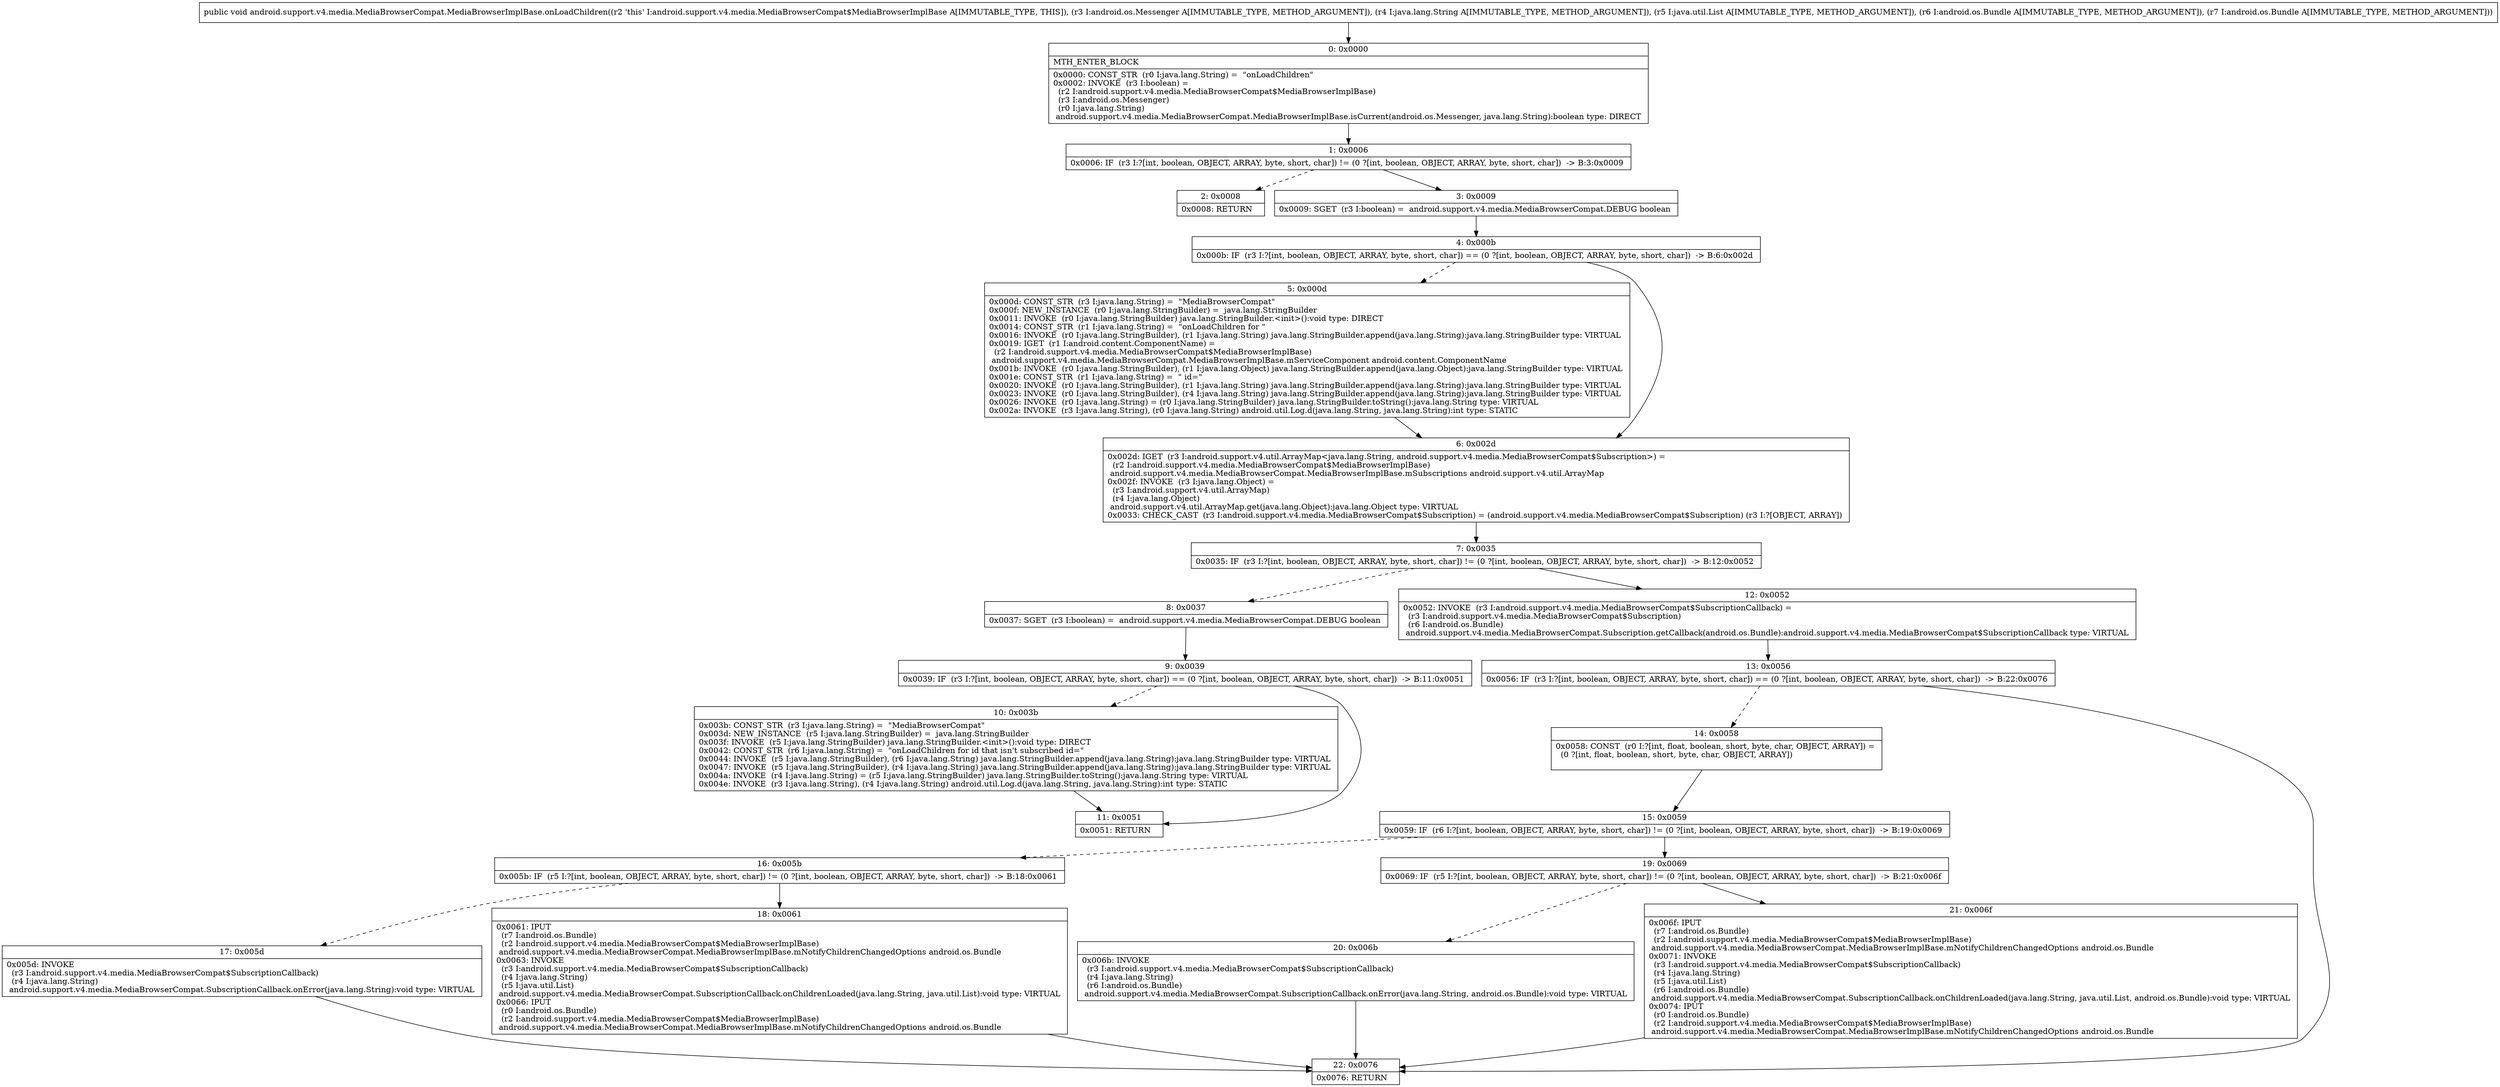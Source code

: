 digraph "CFG forandroid.support.v4.media.MediaBrowserCompat.MediaBrowserImplBase.onLoadChildren(Landroid\/os\/Messenger;Ljava\/lang\/String;Ljava\/util\/List;Landroid\/os\/Bundle;Landroid\/os\/Bundle;)V" {
Node_0 [shape=record,label="{0\:\ 0x0000|MTH_ENTER_BLOCK\l|0x0000: CONST_STR  (r0 I:java.lang.String) =  \"onLoadChildren\" \l0x0002: INVOKE  (r3 I:boolean) = \l  (r2 I:android.support.v4.media.MediaBrowserCompat$MediaBrowserImplBase)\l  (r3 I:android.os.Messenger)\l  (r0 I:java.lang.String)\l android.support.v4.media.MediaBrowserCompat.MediaBrowserImplBase.isCurrent(android.os.Messenger, java.lang.String):boolean type: DIRECT \l}"];
Node_1 [shape=record,label="{1\:\ 0x0006|0x0006: IF  (r3 I:?[int, boolean, OBJECT, ARRAY, byte, short, char]) != (0 ?[int, boolean, OBJECT, ARRAY, byte, short, char])  \-\> B:3:0x0009 \l}"];
Node_2 [shape=record,label="{2\:\ 0x0008|0x0008: RETURN   \l}"];
Node_3 [shape=record,label="{3\:\ 0x0009|0x0009: SGET  (r3 I:boolean) =  android.support.v4.media.MediaBrowserCompat.DEBUG boolean \l}"];
Node_4 [shape=record,label="{4\:\ 0x000b|0x000b: IF  (r3 I:?[int, boolean, OBJECT, ARRAY, byte, short, char]) == (0 ?[int, boolean, OBJECT, ARRAY, byte, short, char])  \-\> B:6:0x002d \l}"];
Node_5 [shape=record,label="{5\:\ 0x000d|0x000d: CONST_STR  (r3 I:java.lang.String) =  \"MediaBrowserCompat\" \l0x000f: NEW_INSTANCE  (r0 I:java.lang.StringBuilder) =  java.lang.StringBuilder \l0x0011: INVOKE  (r0 I:java.lang.StringBuilder) java.lang.StringBuilder.\<init\>():void type: DIRECT \l0x0014: CONST_STR  (r1 I:java.lang.String) =  \"onLoadChildren for \" \l0x0016: INVOKE  (r0 I:java.lang.StringBuilder), (r1 I:java.lang.String) java.lang.StringBuilder.append(java.lang.String):java.lang.StringBuilder type: VIRTUAL \l0x0019: IGET  (r1 I:android.content.ComponentName) = \l  (r2 I:android.support.v4.media.MediaBrowserCompat$MediaBrowserImplBase)\l android.support.v4.media.MediaBrowserCompat.MediaBrowserImplBase.mServiceComponent android.content.ComponentName \l0x001b: INVOKE  (r0 I:java.lang.StringBuilder), (r1 I:java.lang.Object) java.lang.StringBuilder.append(java.lang.Object):java.lang.StringBuilder type: VIRTUAL \l0x001e: CONST_STR  (r1 I:java.lang.String) =  \" id=\" \l0x0020: INVOKE  (r0 I:java.lang.StringBuilder), (r1 I:java.lang.String) java.lang.StringBuilder.append(java.lang.String):java.lang.StringBuilder type: VIRTUAL \l0x0023: INVOKE  (r0 I:java.lang.StringBuilder), (r4 I:java.lang.String) java.lang.StringBuilder.append(java.lang.String):java.lang.StringBuilder type: VIRTUAL \l0x0026: INVOKE  (r0 I:java.lang.String) = (r0 I:java.lang.StringBuilder) java.lang.StringBuilder.toString():java.lang.String type: VIRTUAL \l0x002a: INVOKE  (r3 I:java.lang.String), (r0 I:java.lang.String) android.util.Log.d(java.lang.String, java.lang.String):int type: STATIC \l}"];
Node_6 [shape=record,label="{6\:\ 0x002d|0x002d: IGET  (r3 I:android.support.v4.util.ArrayMap\<java.lang.String, android.support.v4.media.MediaBrowserCompat$Subscription\>) = \l  (r2 I:android.support.v4.media.MediaBrowserCompat$MediaBrowserImplBase)\l android.support.v4.media.MediaBrowserCompat.MediaBrowserImplBase.mSubscriptions android.support.v4.util.ArrayMap \l0x002f: INVOKE  (r3 I:java.lang.Object) = \l  (r3 I:android.support.v4.util.ArrayMap)\l  (r4 I:java.lang.Object)\l android.support.v4.util.ArrayMap.get(java.lang.Object):java.lang.Object type: VIRTUAL \l0x0033: CHECK_CAST  (r3 I:android.support.v4.media.MediaBrowserCompat$Subscription) = (android.support.v4.media.MediaBrowserCompat$Subscription) (r3 I:?[OBJECT, ARRAY]) \l}"];
Node_7 [shape=record,label="{7\:\ 0x0035|0x0035: IF  (r3 I:?[int, boolean, OBJECT, ARRAY, byte, short, char]) != (0 ?[int, boolean, OBJECT, ARRAY, byte, short, char])  \-\> B:12:0x0052 \l}"];
Node_8 [shape=record,label="{8\:\ 0x0037|0x0037: SGET  (r3 I:boolean) =  android.support.v4.media.MediaBrowserCompat.DEBUG boolean \l}"];
Node_9 [shape=record,label="{9\:\ 0x0039|0x0039: IF  (r3 I:?[int, boolean, OBJECT, ARRAY, byte, short, char]) == (0 ?[int, boolean, OBJECT, ARRAY, byte, short, char])  \-\> B:11:0x0051 \l}"];
Node_10 [shape=record,label="{10\:\ 0x003b|0x003b: CONST_STR  (r3 I:java.lang.String) =  \"MediaBrowserCompat\" \l0x003d: NEW_INSTANCE  (r5 I:java.lang.StringBuilder) =  java.lang.StringBuilder \l0x003f: INVOKE  (r5 I:java.lang.StringBuilder) java.lang.StringBuilder.\<init\>():void type: DIRECT \l0x0042: CONST_STR  (r6 I:java.lang.String) =  \"onLoadChildren for id that isn't subscribed id=\" \l0x0044: INVOKE  (r5 I:java.lang.StringBuilder), (r6 I:java.lang.String) java.lang.StringBuilder.append(java.lang.String):java.lang.StringBuilder type: VIRTUAL \l0x0047: INVOKE  (r5 I:java.lang.StringBuilder), (r4 I:java.lang.String) java.lang.StringBuilder.append(java.lang.String):java.lang.StringBuilder type: VIRTUAL \l0x004a: INVOKE  (r4 I:java.lang.String) = (r5 I:java.lang.StringBuilder) java.lang.StringBuilder.toString():java.lang.String type: VIRTUAL \l0x004e: INVOKE  (r3 I:java.lang.String), (r4 I:java.lang.String) android.util.Log.d(java.lang.String, java.lang.String):int type: STATIC \l}"];
Node_11 [shape=record,label="{11\:\ 0x0051|0x0051: RETURN   \l}"];
Node_12 [shape=record,label="{12\:\ 0x0052|0x0052: INVOKE  (r3 I:android.support.v4.media.MediaBrowserCompat$SubscriptionCallback) = \l  (r3 I:android.support.v4.media.MediaBrowserCompat$Subscription)\l  (r6 I:android.os.Bundle)\l android.support.v4.media.MediaBrowserCompat.Subscription.getCallback(android.os.Bundle):android.support.v4.media.MediaBrowserCompat$SubscriptionCallback type: VIRTUAL \l}"];
Node_13 [shape=record,label="{13\:\ 0x0056|0x0056: IF  (r3 I:?[int, boolean, OBJECT, ARRAY, byte, short, char]) == (0 ?[int, boolean, OBJECT, ARRAY, byte, short, char])  \-\> B:22:0x0076 \l}"];
Node_14 [shape=record,label="{14\:\ 0x0058|0x0058: CONST  (r0 I:?[int, float, boolean, short, byte, char, OBJECT, ARRAY]) = \l  (0 ?[int, float, boolean, short, byte, char, OBJECT, ARRAY])\l \l}"];
Node_15 [shape=record,label="{15\:\ 0x0059|0x0059: IF  (r6 I:?[int, boolean, OBJECT, ARRAY, byte, short, char]) != (0 ?[int, boolean, OBJECT, ARRAY, byte, short, char])  \-\> B:19:0x0069 \l}"];
Node_16 [shape=record,label="{16\:\ 0x005b|0x005b: IF  (r5 I:?[int, boolean, OBJECT, ARRAY, byte, short, char]) != (0 ?[int, boolean, OBJECT, ARRAY, byte, short, char])  \-\> B:18:0x0061 \l}"];
Node_17 [shape=record,label="{17\:\ 0x005d|0x005d: INVOKE  \l  (r3 I:android.support.v4.media.MediaBrowserCompat$SubscriptionCallback)\l  (r4 I:java.lang.String)\l android.support.v4.media.MediaBrowserCompat.SubscriptionCallback.onError(java.lang.String):void type: VIRTUAL \l}"];
Node_18 [shape=record,label="{18\:\ 0x0061|0x0061: IPUT  \l  (r7 I:android.os.Bundle)\l  (r2 I:android.support.v4.media.MediaBrowserCompat$MediaBrowserImplBase)\l android.support.v4.media.MediaBrowserCompat.MediaBrowserImplBase.mNotifyChildrenChangedOptions android.os.Bundle \l0x0063: INVOKE  \l  (r3 I:android.support.v4.media.MediaBrowserCompat$SubscriptionCallback)\l  (r4 I:java.lang.String)\l  (r5 I:java.util.List)\l android.support.v4.media.MediaBrowserCompat.SubscriptionCallback.onChildrenLoaded(java.lang.String, java.util.List):void type: VIRTUAL \l0x0066: IPUT  \l  (r0 I:android.os.Bundle)\l  (r2 I:android.support.v4.media.MediaBrowserCompat$MediaBrowserImplBase)\l android.support.v4.media.MediaBrowserCompat.MediaBrowserImplBase.mNotifyChildrenChangedOptions android.os.Bundle \l}"];
Node_19 [shape=record,label="{19\:\ 0x0069|0x0069: IF  (r5 I:?[int, boolean, OBJECT, ARRAY, byte, short, char]) != (0 ?[int, boolean, OBJECT, ARRAY, byte, short, char])  \-\> B:21:0x006f \l}"];
Node_20 [shape=record,label="{20\:\ 0x006b|0x006b: INVOKE  \l  (r3 I:android.support.v4.media.MediaBrowserCompat$SubscriptionCallback)\l  (r4 I:java.lang.String)\l  (r6 I:android.os.Bundle)\l android.support.v4.media.MediaBrowserCompat.SubscriptionCallback.onError(java.lang.String, android.os.Bundle):void type: VIRTUAL \l}"];
Node_21 [shape=record,label="{21\:\ 0x006f|0x006f: IPUT  \l  (r7 I:android.os.Bundle)\l  (r2 I:android.support.v4.media.MediaBrowserCompat$MediaBrowserImplBase)\l android.support.v4.media.MediaBrowserCompat.MediaBrowserImplBase.mNotifyChildrenChangedOptions android.os.Bundle \l0x0071: INVOKE  \l  (r3 I:android.support.v4.media.MediaBrowserCompat$SubscriptionCallback)\l  (r4 I:java.lang.String)\l  (r5 I:java.util.List)\l  (r6 I:android.os.Bundle)\l android.support.v4.media.MediaBrowserCompat.SubscriptionCallback.onChildrenLoaded(java.lang.String, java.util.List, android.os.Bundle):void type: VIRTUAL \l0x0074: IPUT  \l  (r0 I:android.os.Bundle)\l  (r2 I:android.support.v4.media.MediaBrowserCompat$MediaBrowserImplBase)\l android.support.v4.media.MediaBrowserCompat.MediaBrowserImplBase.mNotifyChildrenChangedOptions android.os.Bundle \l}"];
Node_22 [shape=record,label="{22\:\ 0x0076|0x0076: RETURN   \l}"];
MethodNode[shape=record,label="{public void android.support.v4.media.MediaBrowserCompat.MediaBrowserImplBase.onLoadChildren((r2 'this' I:android.support.v4.media.MediaBrowserCompat$MediaBrowserImplBase A[IMMUTABLE_TYPE, THIS]), (r3 I:android.os.Messenger A[IMMUTABLE_TYPE, METHOD_ARGUMENT]), (r4 I:java.lang.String A[IMMUTABLE_TYPE, METHOD_ARGUMENT]), (r5 I:java.util.List A[IMMUTABLE_TYPE, METHOD_ARGUMENT]), (r6 I:android.os.Bundle A[IMMUTABLE_TYPE, METHOD_ARGUMENT]), (r7 I:android.os.Bundle A[IMMUTABLE_TYPE, METHOD_ARGUMENT])) }"];
MethodNode -> Node_0;
Node_0 -> Node_1;
Node_1 -> Node_2[style=dashed];
Node_1 -> Node_3;
Node_3 -> Node_4;
Node_4 -> Node_5[style=dashed];
Node_4 -> Node_6;
Node_5 -> Node_6;
Node_6 -> Node_7;
Node_7 -> Node_8[style=dashed];
Node_7 -> Node_12;
Node_8 -> Node_9;
Node_9 -> Node_10[style=dashed];
Node_9 -> Node_11;
Node_10 -> Node_11;
Node_12 -> Node_13;
Node_13 -> Node_14[style=dashed];
Node_13 -> Node_22;
Node_14 -> Node_15;
Node_15 -> Node_16[style=dashed];
Node_15 -> Node_19;
Node_16 -> Node_17[style=dashed];
Node_16 -> Node_18;
Node_17 -> Node_22;
Node_18 -> Node_22;
Node_19 -> Node_20[style=dashed];
Node_19 -> Node_21;
Node_20 -> Node_22;
Node_21 -> Node_22;
}

